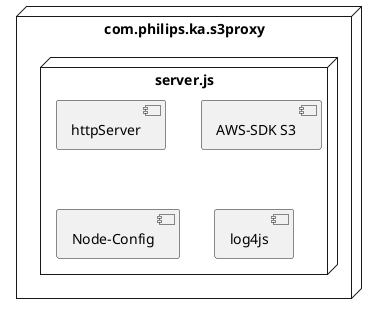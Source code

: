 @startuml S3Proxy


node "com.philips.ka.s3proxy" {
  node server.js { 
    component "httpServer" 
    component "AWS-SDK S3"
    component "Node-Config"
    component "log4js"
  }

} 


@enduml
